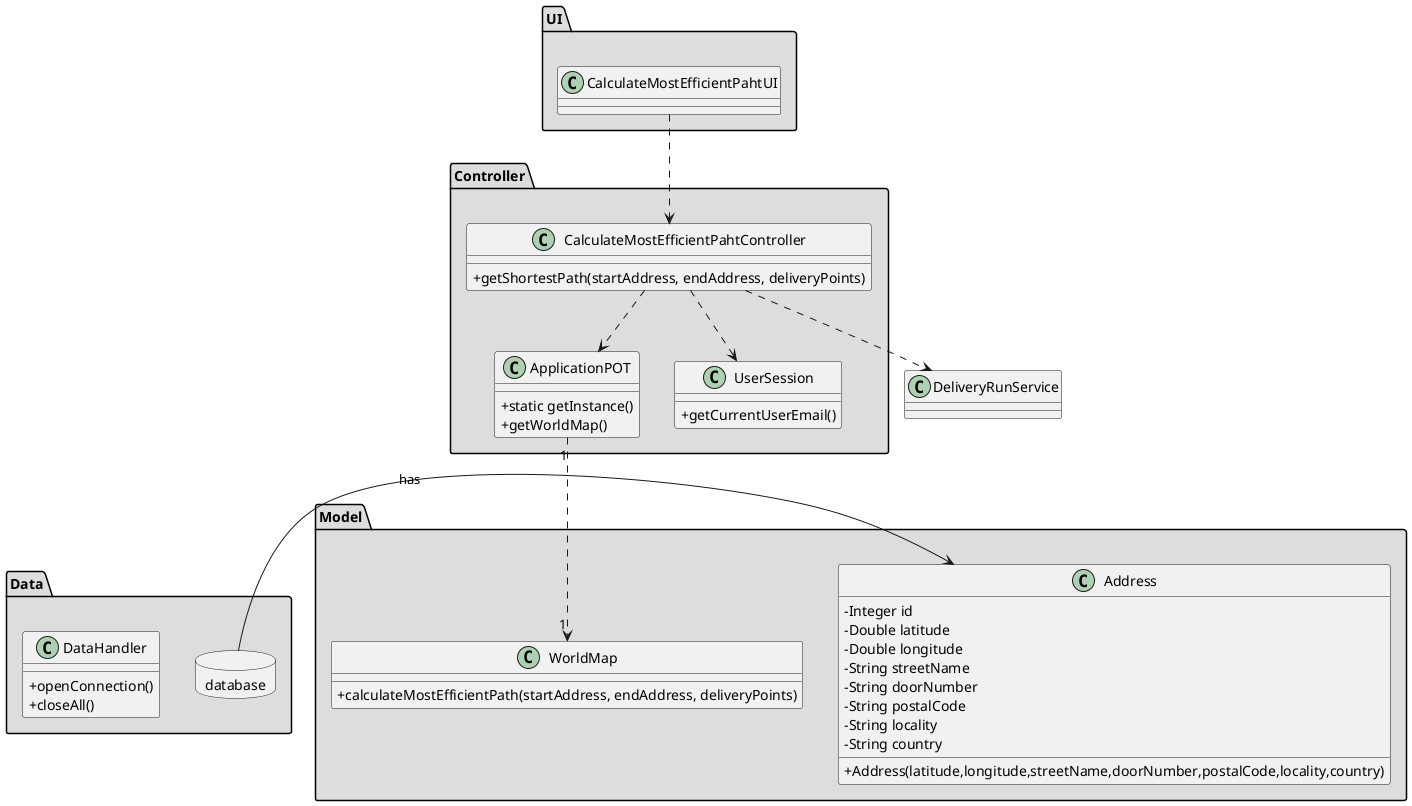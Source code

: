 @startuml
skinparam classAttributeIconSize 0


package "UI" #DDDDDD {
class CalculateMostEfficientPahtUI{

}
}
package "Controller" #DDDDDD {
class CalculateMostEfficientPahtController{
+getShortestPath(startAddress, endAddress, deliveryPoints)
}
class ApplicationPOT
{
  +static getInstance()
  +getWorldMap()
}
class UserSession
{
  +getCurrentUserEmail()
}
}
package "Model" #DDDDDD {
 class WorldMap {
 +calculateMostEfficientPath(startAddress, endAddress, deliveryPoints)
 }

class Address{
-Integer id
-Double latitude
-Double longitude
-String streetName
-String doorNumber
-String postalCode
-String locality
-String country
+Address(latitude,longitude,streetName,doorNumber,postalCode,locality,country)
}

}
package "Data" #DDDDDD {
class DataHandler{
+openConnection()
+closeAll()
}


 database database{
 }
 }


CalculateMostEfficientPahtController ..> UserSession
CalculateMostEfficientPahtUI ..> CalculateMostEfficientPahtController
CalculateMostEfficientPahtController ..> ApplicationPOT
CalculateMostEfficientPahtController ..> DeliveryRunService
ApplicationPOT "1" ..> "1" WorldMap
database ->Address : has


@enduml